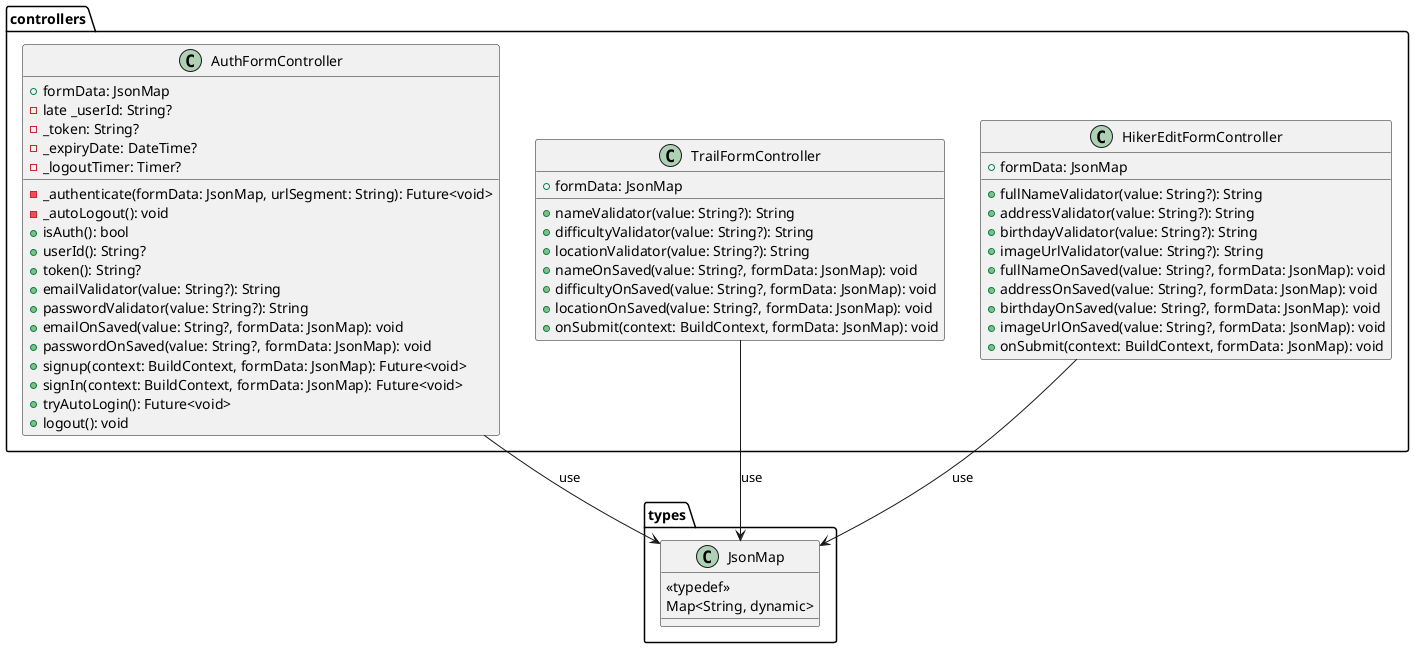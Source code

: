 @startuml pe_na_pedra_class_diagram_4
package types {
  class JsonMap {
    <<typedef>>
    Map<String, dynamic>
  }
}

package controllers {
  class AuthFormController {
    + formData: JsonMap
    - late _userId: String?
    - _token: String?
    - _expiryDate: DateTime?
    - _logoutTimer: Timer?

    - _authenticate(formData: JsonMap, urlSegment: String): Future<void>
    - _autoLogout(): void
    + isAuth(): bool
    + userId(): String?
    + token(): String?
    + emailValidator(value: String?): String
    + passwordValidator(value: String?): String
    + emailOnSaved(value: String?, formData: JsonMap): void
    + passwordOnSaved(value: String?, formData: JsonMap): void
    + signup(context: BuildContext, formData: JsonMap): Future<void>
    + signIn(context: BuildContext, formData: JsonMap): Future<void>
    + tryAutoLogin(): Future<void>
    + logout(): void
  }

  class TrailFormController {
    + formData: JsonMap
    + nameValidator(value: String?): String
    + difficultyValidator(value: String?): String
    + locationValidator(value: String?): String
    + nameOnSaved(value: String?, formData: JsonMap): void
    + difficultyOnSaved(value: String?, formData: JsonMap): void
    + locationOnSaved(value: String?, formData: JsonMap): void
    + onSubmit(context: BuildContext, formData: JsonMap): void
  }

  class HikerEditFormController {
    + formData: JsonMap
    + fullNameValidator(value: String?): String
    + addressValidator(value: String?): String
    + birthdayValidator(value: String?): String
    + imageUrlValidator(value: String?): String
    + fullNameOnSaved(value: String?, formData: JsonMap): void
    + addressOnSaved(value: String?, formData: JsonMap): void
    + birthdayOnSaved(value: String?, formData: JsonMap): void
    + imageUrlOnSaved(value: String?, formData: JsonMap): void
    + onSubmit(context: BuildContext, formData: JsonMap): void
  }
}

TrailFormController --> JsonMap : use
HikerEditFormController --> JsonMap : use
AuthFormController --> JsonMap : use
@enduml
